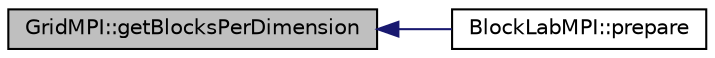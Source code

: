 digraph "GridMPI::getBlocksPerDimension"
{
  edge [fontname="Helvetica",fontsize="10",labelfontname="Helvetica",labelfontsize="10"];
  node [fontname="Helvetica",fontsize="10",shape=record];
  rankdir="LR";
  Node1 [label="GridMPI::getBlocksPerDimension",height=0.2,width=0.4,color="black", fillcolor="grey75", style="filled", fontcolor="black"];
  Node1 -> Node2 [dir="back",color="midnightblue",fontsize="10",style="solid",fontname="Helvetica"];
  Node2 [label="BlockLabMPI::prepare",height=0.2,width=0.4,color="black", fillcolor="white", style="filled",URL="$class_block_lab_m_p_i.html#a49e9b846d16c1c3f177b6ff067bc791c"];
}

